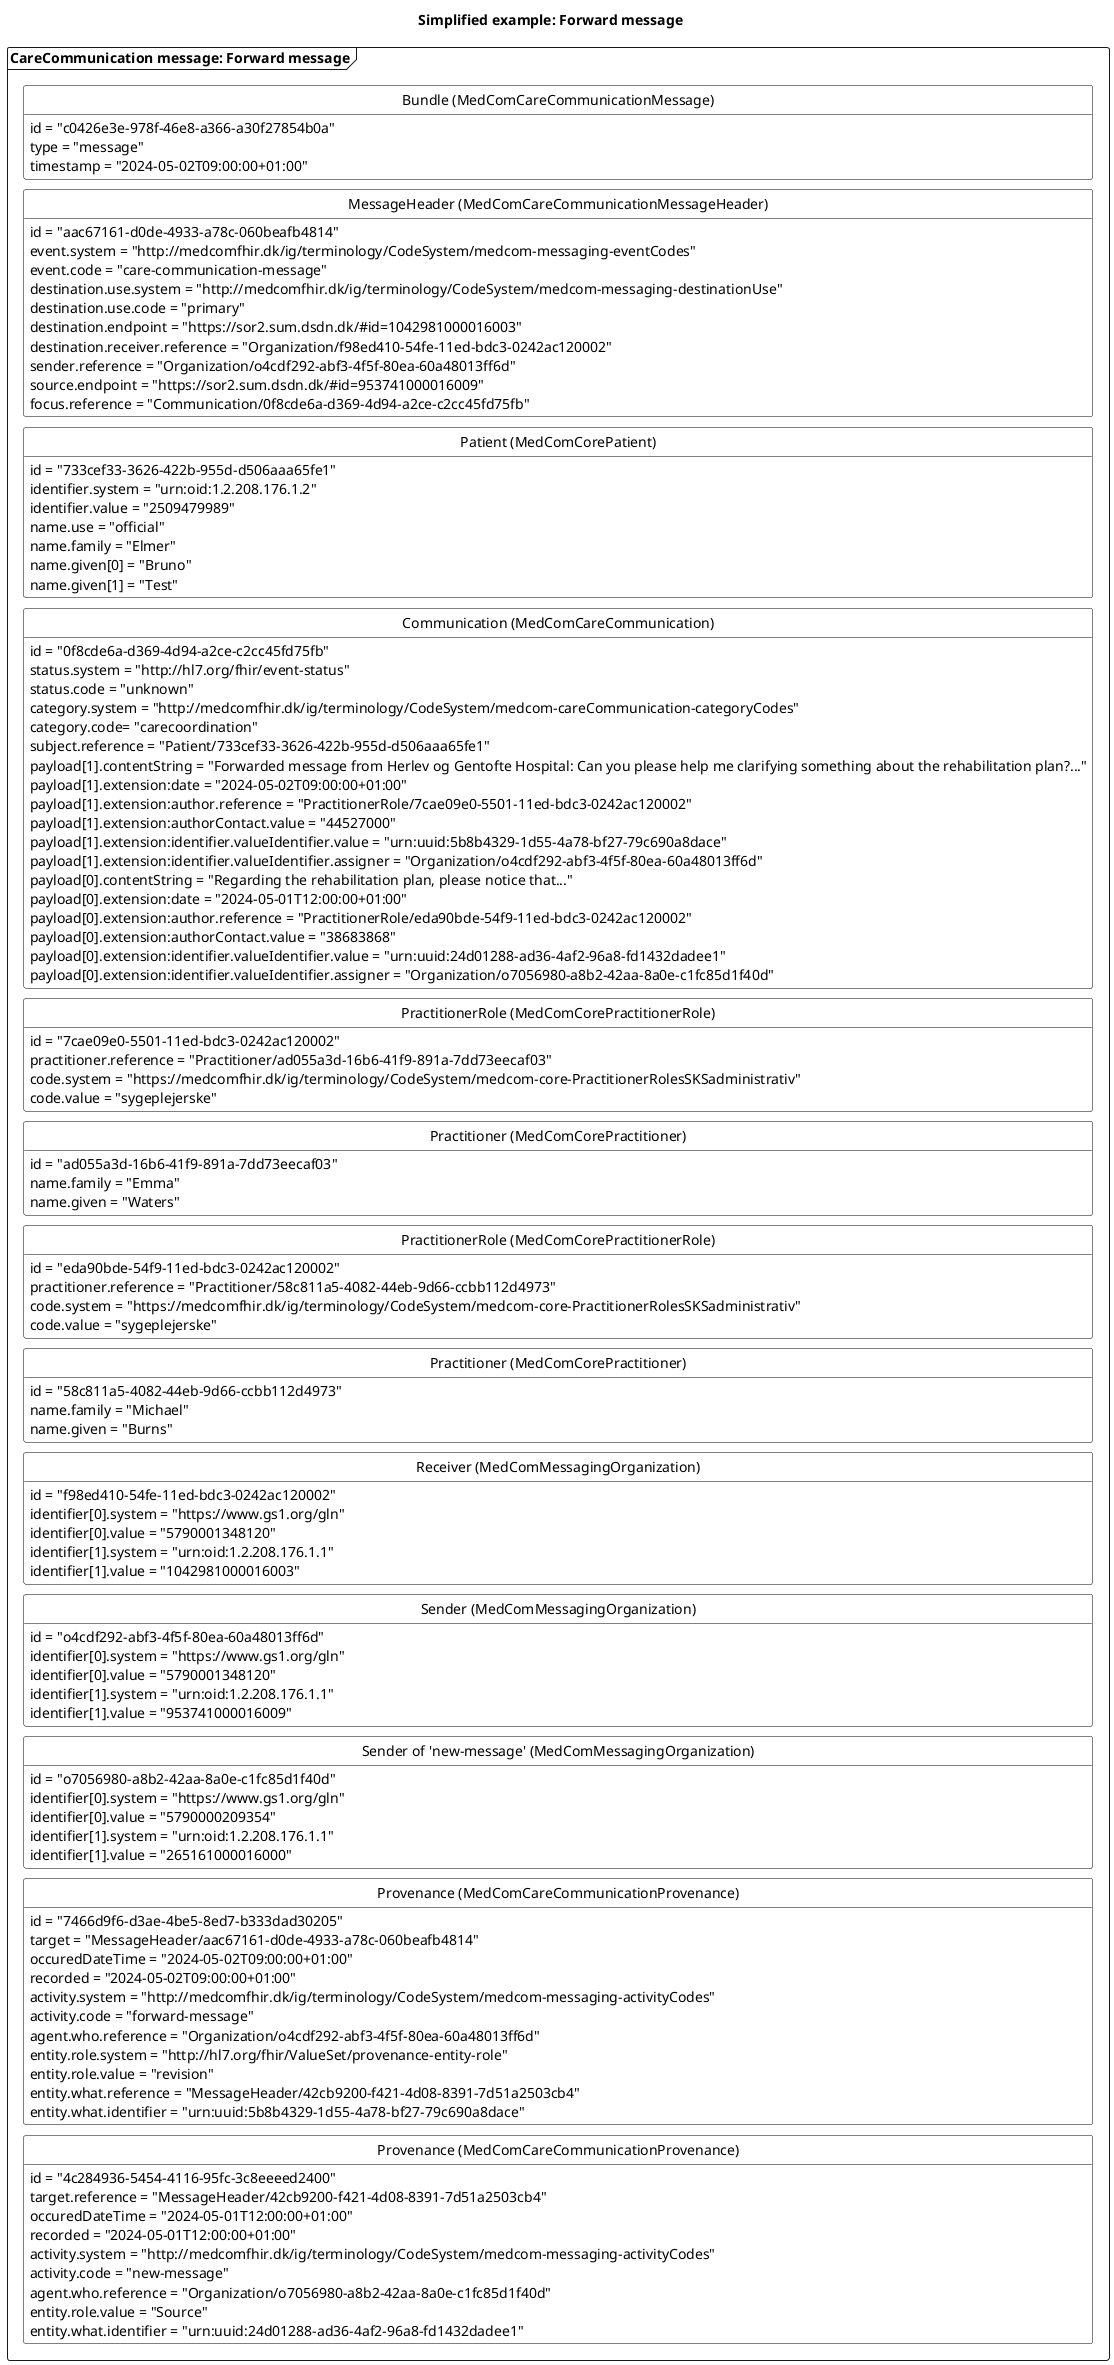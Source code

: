 @startuml CCForwardMessage2

'layout
skinparam class {
    BackgroundColor White
    BorderColor Black
    ArrowColor Black
  }
hide circle
hide empty members
skinparam SameClassWidth true
skinparam Ranksep 10


'title
title Simplified example: Forward message

'Message 1: Forward message
package "CareCommunication message: Forward message" as forward <<Frame>>{
    class "Bundle (MedComCareCommunicationMessage)" as forwardB {
        id = "c0426e3e-978f-46e8-a366-a30f27854b0a"
        type = "message"
        timestamp = "2024-05-02T09:00:00+01:00"
    }
    class "MessageHeader (MedComCareCommunicationMessageHeader)" as forwardMH{
        id = "aac67161-d0de-4933-a78c-060beafb4814"
        event.system = "http://medcomfhir.dk/ig/terminology/CodeSystem/medcom-messaging-eventCodes"
        event.code = "care-communication-message"
        destination.use.system = "http://medcomfhir.dk/ig/terminology/CodeSystem/medcom-messaging-destinationUse"
        destination.use.code = "primary"
        destination.endpoint = "https://sor2.sum.dsdn.dk/#id=1042981000016003"
        destination.receiver.reference = "Organization/f98ed410-54fe-11ed-bdc3-0242ac120002"
        sender.reference = "Organization/o4cdf292-abf3-4f5f-80ea-60a48013ff6d"
        source.endpoint = "https://sor2.sum.dsdn.dk/#id=953741000016009"
        focus.reference = "Communication/0f8cde6a-d369-4d94-a2ce-c2cc45fd75fb"
    }
    class "Patient (MedComCorePatient)" as forwardPT{
        id = "733cef33-3626-422b-955d-d506aaa65fe1"
        identifier.system = "urn:oid:1.2.208.176.1.2"
        identifier.value = "2509479989"
        name.use = "official"
        name.family = "Elmer"
        name.given[0] = "Bruno"
        name.given[1] = "Test"
    }
    class "Communication (MedComCareCommunication)" as forwardCom{
        id = "0f8cde6a-d369-4d94-a2ce-c2cc45fd75fb"
        status.system = "http://hl7.org/fhir/event-status" 
        status.code = "unknown"
        category.system = "http://medcomfhir.dk/ig/terminology/CodeSystem/medcom-careCommunication-categoryCodes"
        category.code= "carecoordination"
        subject.reference = "Patient/733cef33-3626-422b-955d-d506aaa65fe1"
        payload[1].contentString = "Forwarded message from Herlev og Gentofte Hospital: Can you please help me clarifying something about the rehabilitation plan?..."
        payload[1].extension:date = "2024-05-02T09:00:00+01:00"
        payload[1].extension:author.reference = "PractitionerRole/7cae09e0-5501-11ed-bdc3-0242ac120002"
        payload[1].extension:authorContact.value = "44527000"
        payload[1].extension:identifier.valueIdentifier.value = "urn:uuid:5b8b4329-1d55-4a78-bf27-79c690a8dace"
        payload[1].extension:identifier.valueIdentifier.assigner = "Organization/o4cdf292-abf3-4f5f-80ea-60a48013ff6d"
        payload[0].contentString = "Regarding the rehabilitation plan, please notice that..."
        payload[0].extension:date = "2024-05-01T12:00:00+01:00"
        payload[0].extension:author.reference = "PractitionerRole/eda90bde-54f9-11ed-bdc3-0242ac120002"
        payload[0].extension:authorContact.value = "38683868"
        payload[0].extension:identifier.valueIdentifier.value = "urn:uuid:24d01288-ad36-4af2-96a8-fd1432dadee1"
        payload[0].extension:identifier.valueIdentifier.assigner = "Organization/o7056980-a8b2-42aa-8a0e-c1fc85d1f40d"
    }
    class "PractitionerRole (MedComCorePractitionerRole)" as forwardPracR{
        id = "7cae09e0-5501-11ed-bdc3-0242ac120002"
        practitioner.reference = "Practitioner/ad055a3d-16b6-41f9-891a-7dd73eecaf03"
        code.system = "https://medcomfhir.dk/ig/terminology/CodeSystem/medcom-core-PractitionerRolesSKSadministrativ"
        code.value = "sygeplejerske"
    }
    class "Practitioner (MedComCorePractitioner)" as forwardPrac{
        id = "ad055a3d-16b6-41f9-891a-7dd73eecaf03"
        name.family = "Emma"
        name.given = "Waters"
    }
    class "PractitionerRole (MedComCorePractitionerRole)" as newPracR{
        id = "eda90bde-54f9-11ed-bdc3-0242ac120002"
        practitioner.reference = "Practitioner/58c811a5-4082-44eb-9d66-ccbb112d4973"
        code.system = "https://medcomfhir.dk/ig/terminology/CodeSystem/medcom-core-PractitionerRolesSKSadministrativ"
        code.value = "sygeplejerske"
    }
    class "Practitioner (MedComCorePractitioner)" as newPrac{
        id = "58c811a5-4082-44eb-9d66-ccbb112d4973"
        name.family = "Michael"
        name.given = "Burns"
    }
    class "Receiver (MedComMessagingOrganization)" as forwardROrg{
        id = "f98ed410-54fe-11ed-bdc3-0242ac120002"
        identifier[0].system = "https://www.gs1.org/gln"
        identifier[0].value = "5790001348120"
        identifier[1].system = "urn:oid:1.2.208.176.1.1"
        identifier[1].value = "1042981000016003"
    }
    class "Sender (MedComMessagingOrganization)" as forwardSOrg{
        id = "o4cdf292-abf3-4f5f-80ea-60a48013ff6d"
        identifier[0].system = "https://www.gs1.org/gln"
        identifier[0].value = "5790001348120"
        identifier[1].system = "urn:oid:1.2.208.176.1.1"
        identifier[1].value = "953741000016009"
    }
    class "Sender of 'new-message' (MedComMessagingOrganization)" as senderOrg{
        id = "o7056980-a8b2-42aa-8a0e-c1fc85d1f40d"
        identifier[0].system = "https://www.gs1.org/gln"
        identifier[0].value = "5790000209354"
        identifier[1].system = "urn:oid:1.2.208.176.1.1"
        identifier[1].value = "265161000016000"
    }
    class "Provenance (MedComCareCommunicationProvenance)" as forwardPRO{
        id = "7466d9f6-d3ae-4be5-8ed7-b333dad30205"
        target = "MessageHeader/aac67161-d0de-4933-a78c-060beafb4814"
        occuredDateTime = "2024-05-02T09:00:00+01:00"
        recorded = "2024-05-02T09:00:00+01:00"
        activity.system = "http://medcomfhir.dk/ig/terminology/CodeSystem/medcom-messaging-activityCodes"
        activity.code = "forward-message"
        agent.who.reference = "Organization/o4cdf292-abf3-4f5f-80ea-60a48013ff6d"
        entity.role.system = "http://hl7.org/fhir/ValueSet/provenance-entity-role"
        entity.role.value = "revision"
        entity.what.reference = "MessageHeader/42cb9200-f421-4d08-8391-7d51a2503cb4"
        entity.what.identifier = "urn:uuid:5b8b4329-1d55-4a78-bf27-79c690a8dace"
    }
    class "Provenance (MedComCareCommunicationProvenance)" as newPRO{
        id = "4c284936-5454-4116-95fc-3c8eeeed2400"
        target.reference = "MessageHeader/42cb9200-f421-4d08-8391-7d51a2503cb4"
        occuredDateTime = "2024-05-01T12:00:00+01:00"
        recorded = "2024-05-01T12:00:00+01:00"
        activity.system = "http://medcomfhir.dk/ig/terminology/CodeSystem/medcom-messaging-activityCodes"
        activity.code = "new-message"
        agent.who.reference = "Organization/o7056980-a8b2-42aa-8a0e-c1fc85d1f40d"
        entity.role.value = "Source"
        entity.what.identifier = "urn:uuid:24d01288-ad36-4af2-96a8-fd1432dadee1"
    }

forwardB -[hidden]- forwardMH
forwardMH -[hidden]-forwardPT
forwardPT-[hidden]-forwardCom
forwardCom -[hidden]-forwardPracR
forwardPracR-[hidden]-forwardPrac
forwardPrac-[hidden]-newPracR
newPracR-[hidden]-newPrac
newPrac-[hidden]-forwardROrg
forwardROrg-[hidden]- forwardSOrg
forwardSOrg-[hidden]-senderOrg
senderOrg-[hidden]-forwardPRO
forwardPRO-[hidden]-newPRO


@enduml
